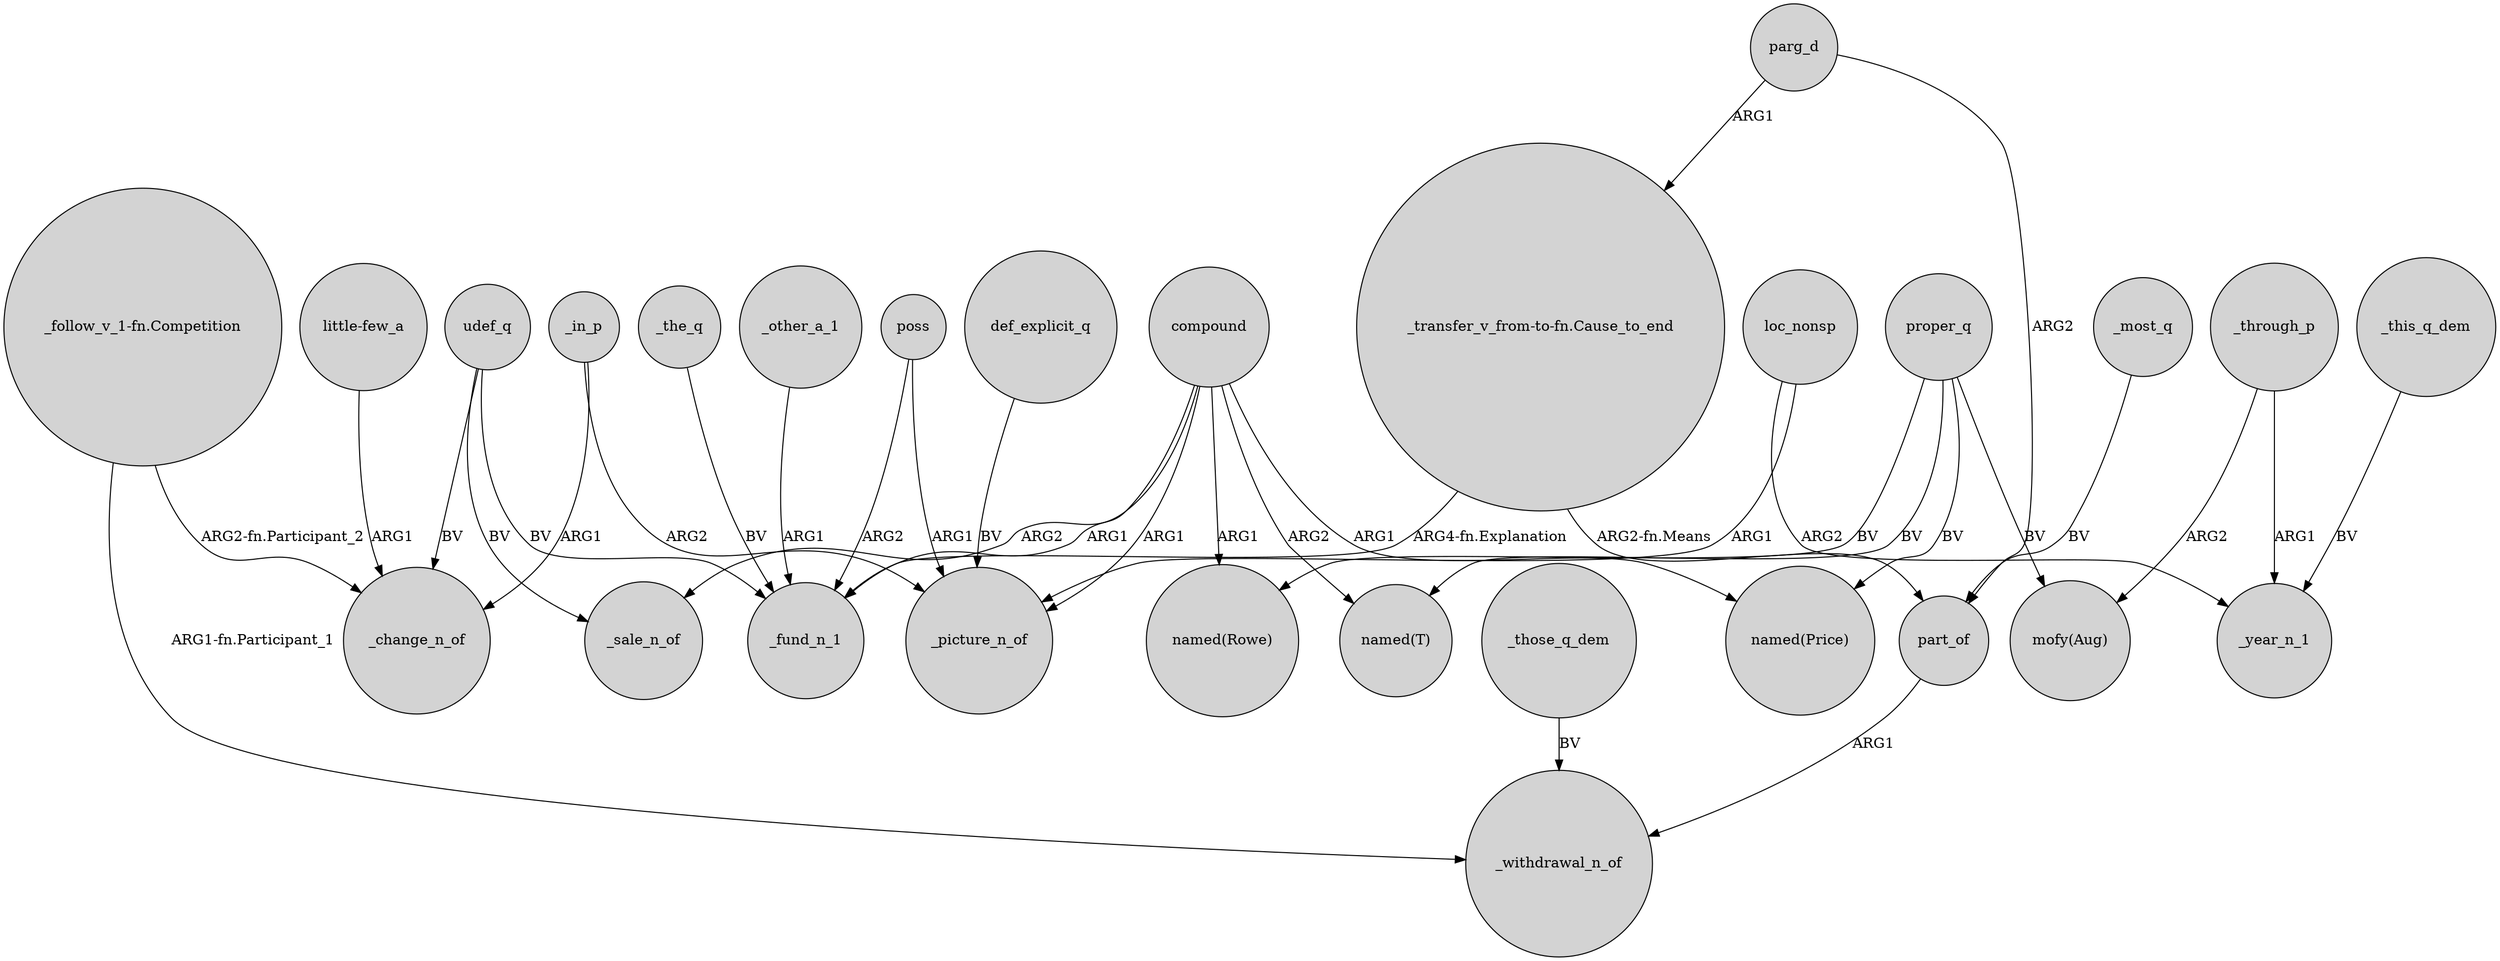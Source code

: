 digraph {
	node [shape=circle style=filled]
	udef_q -> _change_n_of [label=BV]
	_the_q -> _fund_n_1 [label=BV]
	_in_p -> _picture_n_of [label=ARG2]
	"_transfer_v_from-to-fn.Cause_to_end" -> part_of [label="ARG2-fn.Means"]
	proper_q -> "named(Rowe)" [label=BV]
	_through_p -> "mofy(Aug)" [label=ARG2]
	_those_q_dem -> _withdrawal_n_of [label=BV]
	udef_q -> _fund_n_1 [label=BV]
	compound -> "named(T)" [label=ARG2]
	"_transfer_v_from-to-fn.Cause_to_end" -> _fund_n_1 [label="ARG4-fn.Explanation"]
	_through_p -> _year_n_1 [label=ARG1]
	proper_q -> "mofy(Aug)" [label=BV]
	udef_q -> _sale_n_of [label=BV]
	loc_nonsp -> _year_n_1 [label=ARG2]
	parg_d -> part_of [label=ARG2]
	"_follow_v_1-fn.Competition" -> _withdrawal_n_of [label="ARG1-fn.Participant_1"]
	loc_nonsp -> _picture_n_of [label=ARG1]
	compound -> "named(Rowe)" [label=ARG1]
	parg_d -> "_transfer_v_from-to-fn.Cause_to_end" [label=ARG1]
	_most_q -> part_of [label=BV]
	part_of -> _withdrawal_n_of [label=ARG1]
	def_explicit_q -> _picture_n_of [label=BV]
	compound -> _picture_n_of [label=ARG1]
	"little-few_a" -> _change_n_of [label=ARG1]
	_this_q_dem -> _year_n_1 [label=BV]
	proper_q -> "named(T)" [label=BV]
	_other_a_1 -> _fund_n_1 [label=ARG1]
	compound -> "named(Price)" [label=ARG1]
	"_follow_v_1-fn.Competition" -> _change_n_of [label="ARG2-fn.Participant_2"]
	poss -> _fund_n_1 [label=ARG2]
	poss -> _picture_n_of [label=ARG1]
	compound -> _fund_n_1 [label=ARG1]
	proper_q -> "named(Price)" [label=BV]
	_in_p -> _change_n_of [label=ARG1]
	compound -> _sale_n_of [label=ARG2]
}

